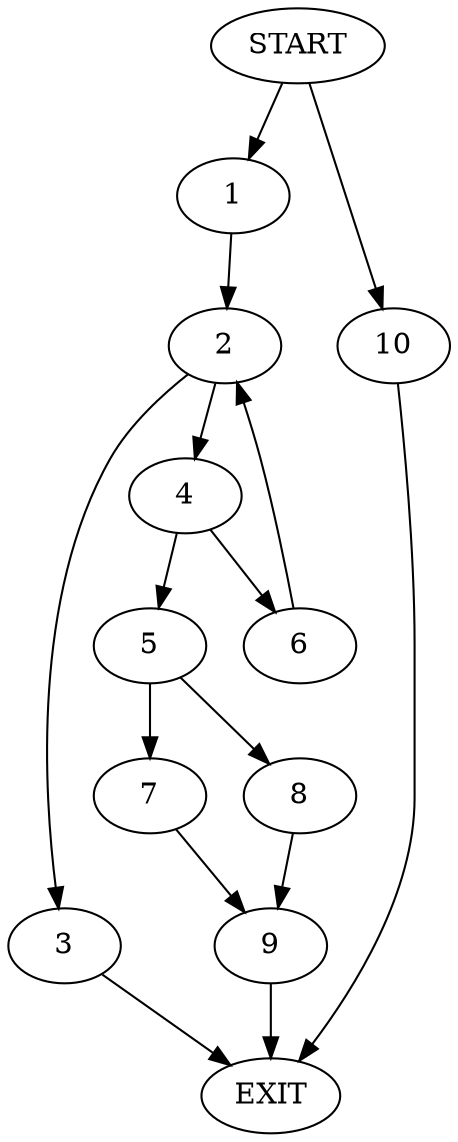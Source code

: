 digraph {
0 [label="START"]
11 [label="EXIT"]
0 -> 1
1 -> 2
2 -> 3
2 -> 4
4 -> 5
4 -> 6
3 -> 11
6 -> 2
5 -> 7
5 -> 8
7 -> 9
8 -> 9
9 -> 11
0 -> 10
10 -> 11
}
